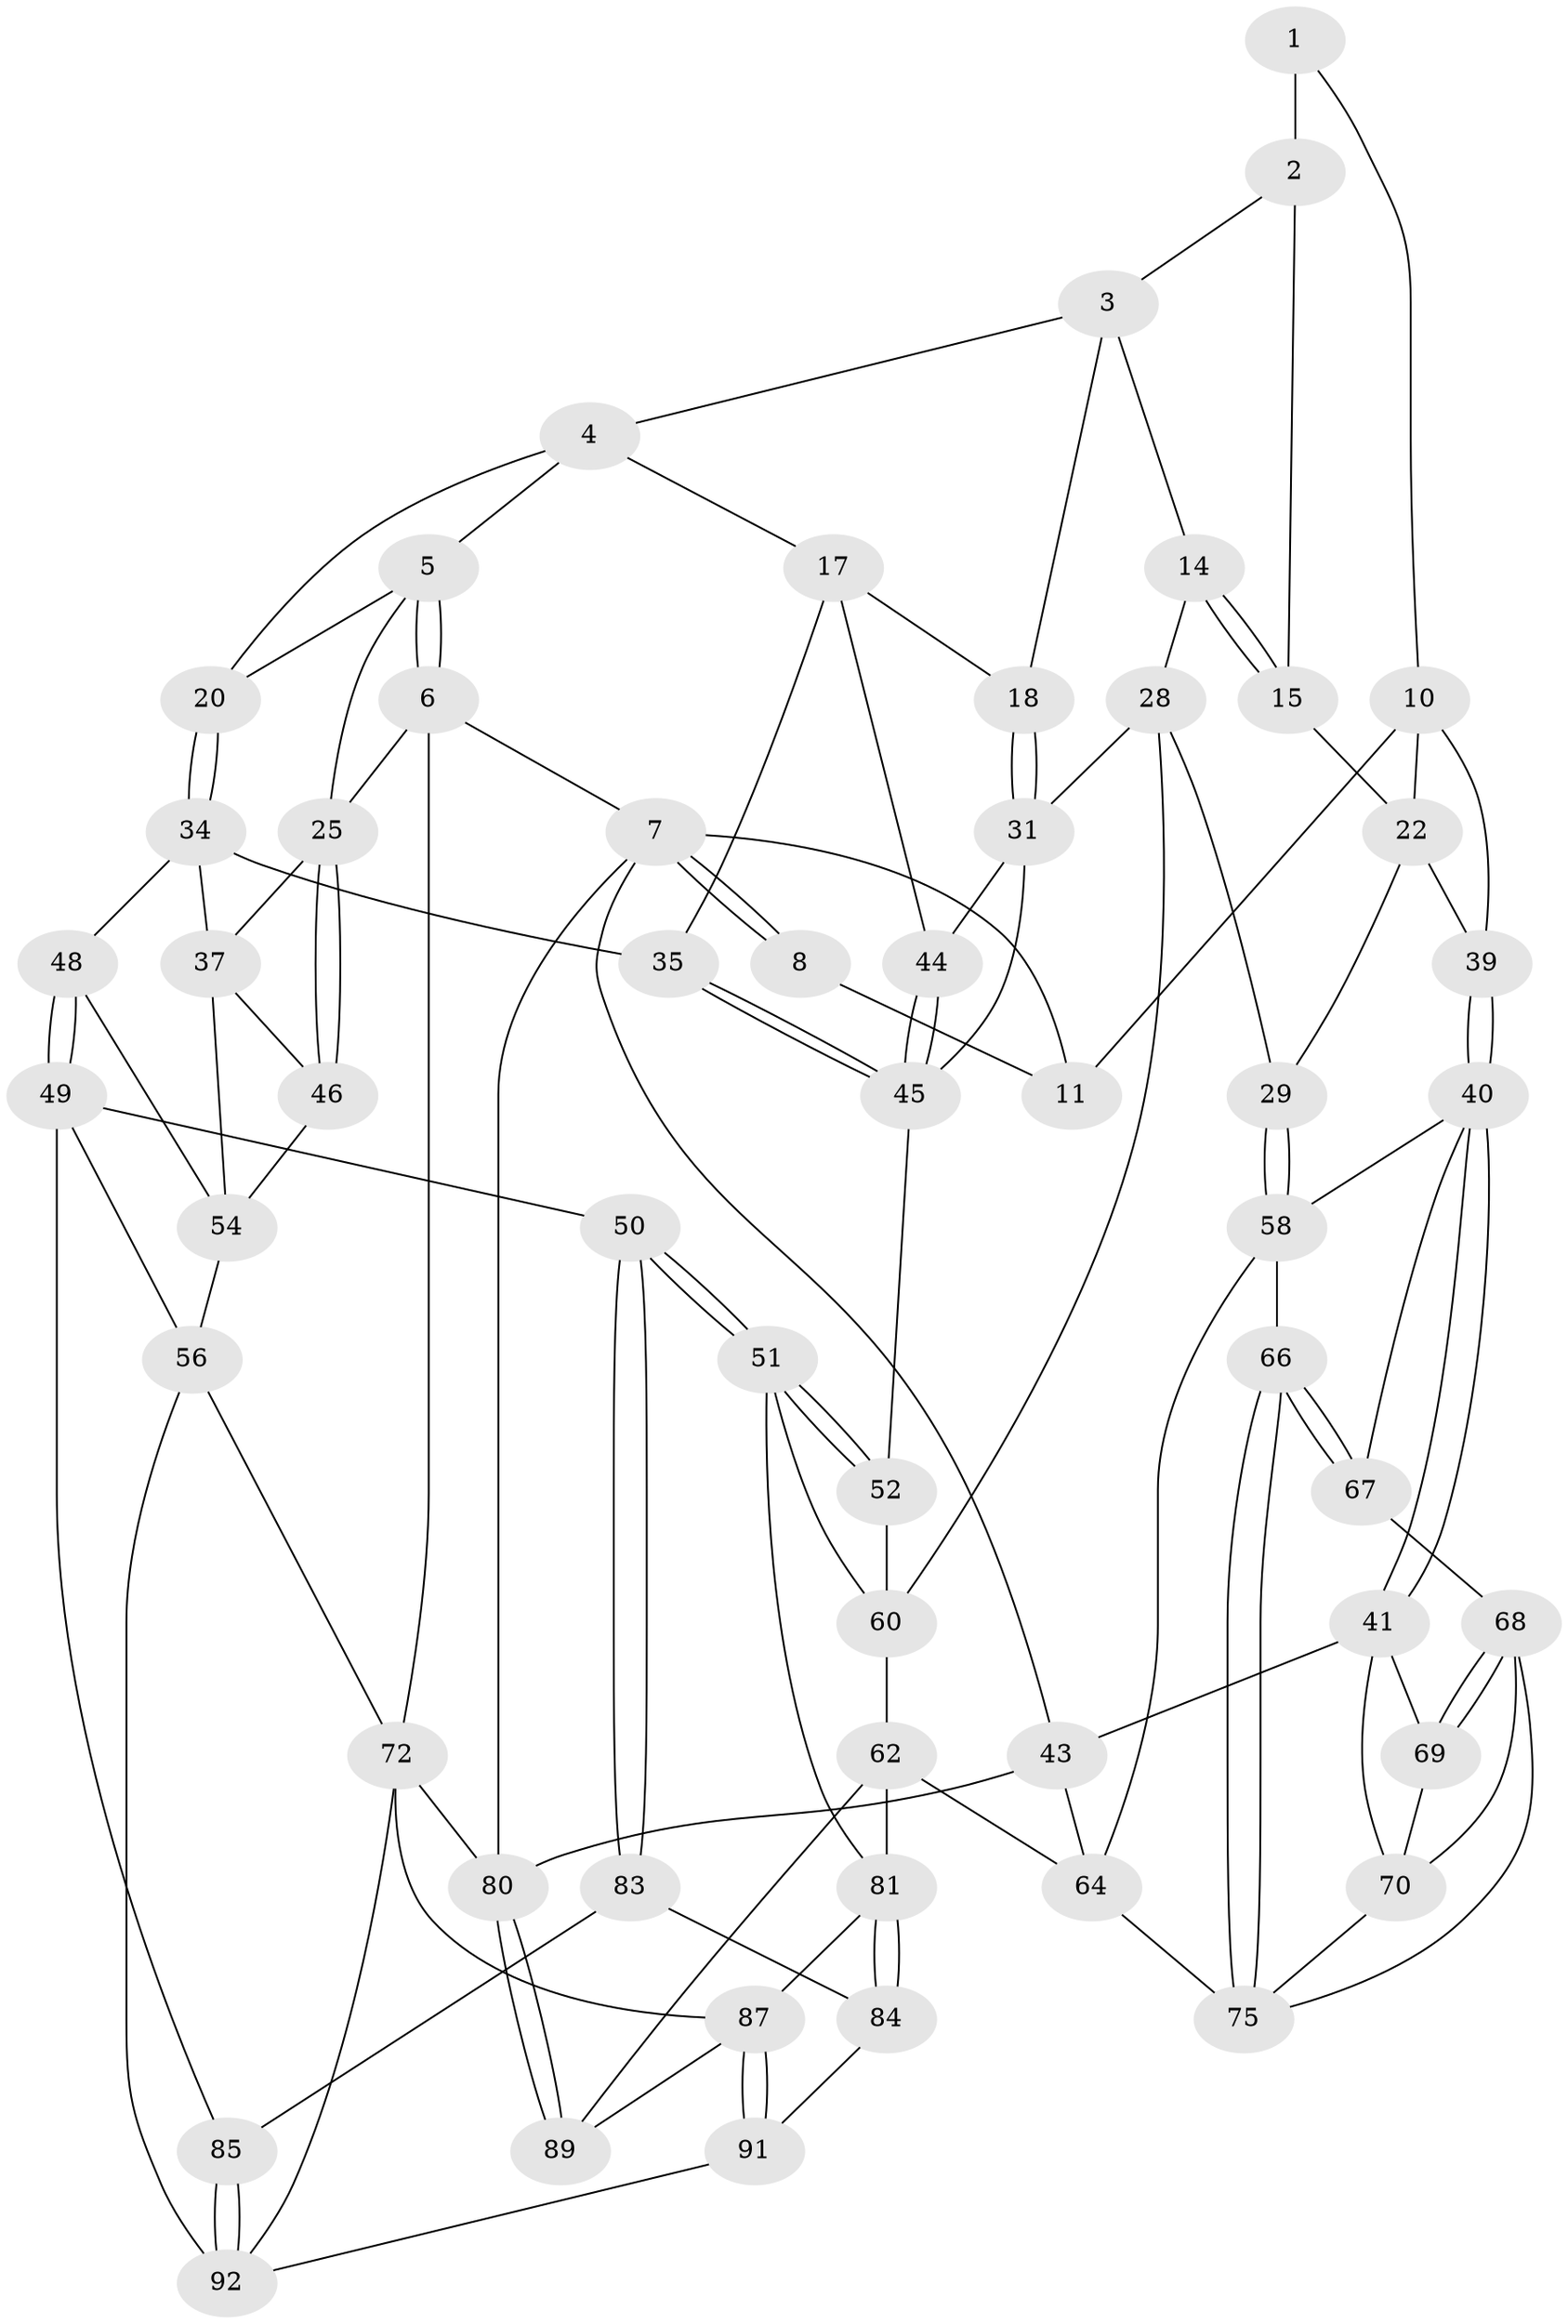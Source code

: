 // Generated by graph-tools (version 1.1) at 2025/24/03/03/25 07:24:32]
// undirected, 57 vertices, 124 edges
graph export_dot {
graph [start="1"]
  node [color=gray90,style=filled];
  1 [pos="+0.25868176733985654+0",super="+9"];
  2 [pos="+0.48473229357168235+0",super="+12"];
  3 [pos="+0.5030286901450478+0",super="+13"];
  4 [pos="+0.6350401382080246+0",super="+16"];
  5 [pos="+1+0",super="+19"];
  6 [pos="+1+0"];
  7 [pos="+0+0",super="+24"];
  8 [pos="+0.15880800083250424+0"];
  10 [pos="+0.18297984384471036+0.15783529763336154",super="+23"];
  11 [pos="+0.07980993746218255+0.09429522003090472"];
  14 [pos="+0.4667113204393971+0.1615641075425258",super="+27"];
  15 [pos="+0.34637183450551107+0.13225444953970678",super="+21"];
  17 [pos="+0.6238087463417162+0.20778598138160737",super="+36"];
  18 [pos="+0.5598558594560296+0.1858134752738912"];
  20 [pos="+0.8203314466229109+0.16088931587883235"];
  22 [pos="+0.29893022596522806+0.19902342353268457",super="+30"];
  25 [pos="+1+0.15308402366505958",super="+26"];
  28 [pos="+0.3946827997647542+0.36795424453415354",super="+33"];
  29 [pos="+0.3333546456748836+0.36809181310317773"];
  31 [pos="+0.49974671741817156+0.3348070905417094",super="+32"];
  34 [pos="+0.8331398324385806+0.29342626797763305",super="+38"];
  35 [pos="+0.7440162756653147+0.28966601381141743"];
  37 [pos="+0.8791892023824549+0.2984734795552369",super="+47"];
  39 [pos="+0.17639804016798383+0.23497579931303011"];
  40 [pos="+0.06863041647084075+0.3656399131840505",super="+59"];
  41 [pos="+0.0678758631230578+0.3657798203070573",super="+42"];
  43 [pos="+0+0.36490887269971456",super="+78"];
  44 [pos="+0.6319595892840986+0.3279259404252287"];
  45 [pos="+0.6538448307906909+0.37030245572319626",super="+53"];
  46 [pos="+1+0.37397956669754184"];
  48 [pos="+0.8383656018131072+0.3492024210604365"];
  49 [pos="+0.7733744222673682+0.5297255747917425",super="+57"];
  50 [pos="+0.7714407152727554+0.530036401109656"];
  51 [pos="+0.7565018126308262+0.524756183513546",super="+79"];
  52 [pos="+0.6967842427532324+0.4645519944890612"];
  54 [pos="+0.9116387746484195+0.3813073364214517",super="+55"];
  56 [pos="+1+0.6000998376598975",super="+73"];
  58 [pos="+0.2884409165302772+0.40313967285962615",super="+65"];
  60 [pos="+0.4597124982131995+0.47499786455154225",super="+61"];
  62 [pos="+0.40815728953182745+0.6371732682625745",super="+63"];
  64 [pos="+0.3778696695646809+0.6418035649367541",super="+77"];
  66 [pos="+0.2726636883714737+0.587889208798045"];
  67 [pos="+0.1751975907627814+0.4692745203436689"];
  68 [pos="+0.14700695547078016+0.532445669679284",super="+74"];
  69 [pos="+0.1042361717500432+0.5117307898020816"];
  70 [pos="+0.10119914211230112+0.5385727165931646",super="+71"];
  72 [pos="+1+1",super="+94"];
  75 [pos="+0.15616226897427107+0.6215019000848025",super="+76"];
  80 [pos="+0+1"];
  81 [pos="+0.5446959990281297+0.7096020458917947",super="+82"];
  83 [pos="+0.715048069461426+0.6542572827122971",super="+86"];
  84 [pos="+0.5940314976342156+0.7450278739594189",super="+90"];
  85 [pos="+0.846315362590264+0.7963761711392554"];
  87 [pos="+0.47571474506795486+1",super="+88"];
  89 [pos="+0.22674243302813718+1"];
  91 [pos="+0.6256635136954795+0.8917586932430953"];
  92 [pos="+0.8637024919788898+0.8509082877199348",super="+93"];
  1 -- 2 [weight=2];
  1 -- 10;
  2 -- 3;
  2 -- 15;
  3 -- 4;
  3 -- 18;
  3 -- 14;
  4 -- 5;
  4 -- 17;
  4 -- 20;
  5 -- 6;
  5 -- 6;
  5 -- 25;
  5 -- 20;
  6 -- 7;
  6 -- 25;
  6 -- 72;
  7 -- 8;
  7 -- 8;
  7 -- 80;
  7 -- 43;
  7 -- 11;
  8 -- 11;
  10 -- 11;
  10 -- 22;
  10 -- 39;
  14 -- 15 [weight=2];
  14 -- 15;
  14 -- 28;
  15 -- 22;
  17 -- 18;
  17 -- 35;
  17 -- 44;
  18 -- 31;
  18 -- 31;
  20 -- 34;
  20 -- 34;
  22 -- 29;
  22 -- 39;
  25 -- 46;
  25 -- 46;
  25 -- 37;
  28 -- 29;
  28 -- 60;
  28 -- 31;
  29 -- 58;
  29 -- 58;
  31 -- 44;
  31 -- 45;
  34 -- 35;
  34 -- 48;
  34 -- 37;
  35 -- 45;
  35 -- 45;
  37 -- 54;
  37 -- 46;
  39 -- 40;
  39 -- 40;
  40 -- 41;
  40 -- 41;
  40 -- 58;
  40 -- 67;
  41 -- 69;
  41 -- 43;
  41 -- 70;
  43 -- 64;
  43 -- 80;
  44 -- 45;
  44 -- 45;
  45 -- 52;
  46 -- 54;
  48 -- 49;
  48 -- 49;
  48 -- 54;
  49 -- 50;
  49 -- 56;
  49 -- 85;
  50 -- 51;
  50 -- 51;
  50 -- 83;
  50 -- 83;
  51 -- 52;
  51 -- 52;
  51 -- 81;
  51 -- 60;
  52 -- 60;
  54 -- 56;
  56 -- 72;
  56 -- 92;
  58 -- 64;
  58 -- 66;
  60 -- 62;
  62 -- 64;
  62 -- 89;
  62 -- 81;
  64 -- 75;
  66 -- 67;
  66 -- 67;
  66 -- 75;
  66 -- 75;
  67 -- 68;
  68 -- 69;
  68 -- 69;
  68 -- 75;
  68 -- 70;
  69 -- 70;
  70 -- 75;
  72 -- 80;
  72 -- 92;
  72 -- 87;
  80 -- 89;
  80 -- 89;
  81 -- 84;
  81 -- 84;
  81 -- 87;
  83 -- 84 [weight=2];
  83 -- 85;
  84 -- 91;
  85 -- 92;
  85 -- 92;
  87 -- 91;
  87 -- 91;
  87 -- 89;
  91 -- 92;
}
